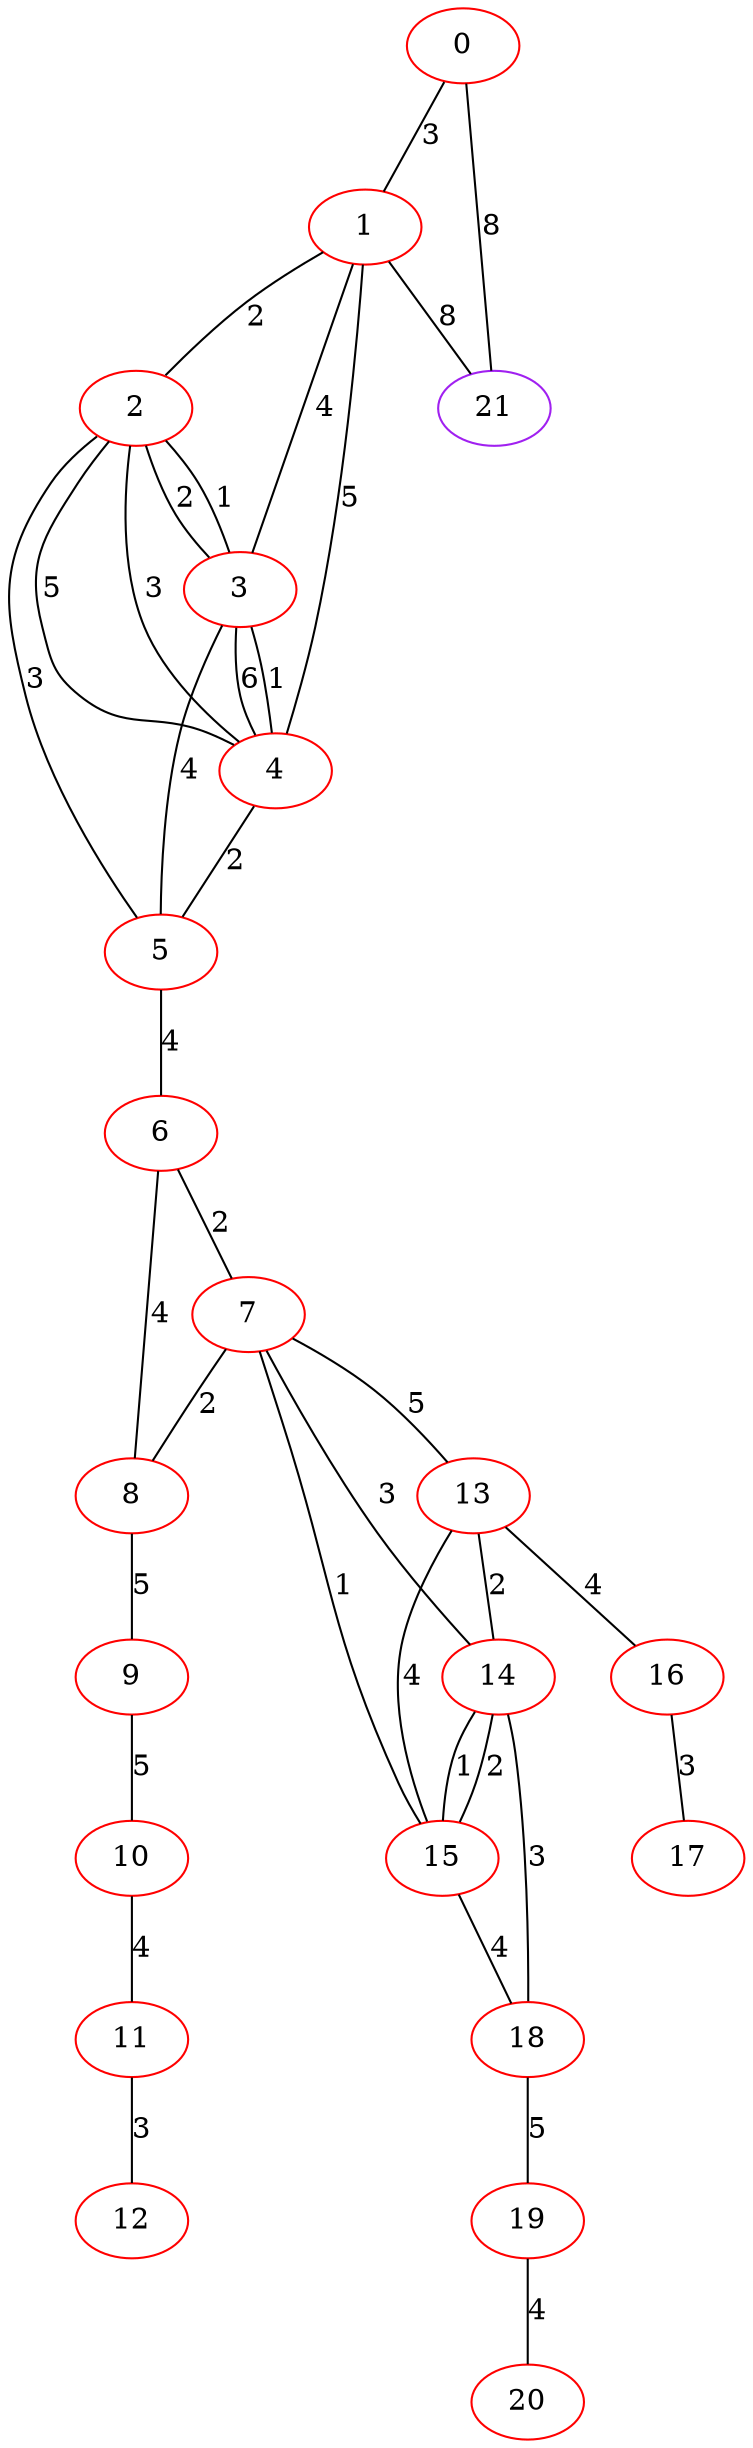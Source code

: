 graph "" {
0 [color=red, weight=1];
1 [color=red, weight=1];
2 [color=red, weight=1];
3 [color=red, weight=1];
4 [color=red, weight=1];
5 [color=red, weight=1];
6 [color=red, weight=1];
7 [color=red, weight=1];
8 [color=red, weight=1];
9 [color=red, weight=1];
10 [color=red, weight=1];
11 [color=red, weight=1];
12 [color=red, weight=1];
13 [color=red, weight=1];
14 [color=red, weight=1];
15 [color=red, weight=1];
16 [color=red, weight=1];
17 [color=red, weight=1];
18 [color=red, weight=1];
19 [color=red, weight=1];
20 [color=red, weight=1];
21 [color=purple, weight=4];
0 -- 1  [key=0, label=3];
0 -- 21  [key=0, label=8];
1 -- 2  [key=0, label=2];
1 -- 3  [key=0, label=4];
1 -- 4  [key=0, label=5];
1 -- 21  [key=0, label=8];
2 -- 3  [key=0, label=1];
2 -- 3  [key=1, label=2];
2 -- 4  [key=0, label=5];
2 -- 4  [key=1, label=3];
2 -- 5  [key=0, label=3];
3 -- 4  [key=0, label=6];
3 -- 4  [key=1, label=1];
3 -- 5  [key=0, label=4];
4 -- 5  [key=0, label=2];
5 -- 6  [key=0, label=4];
6 -- 8  [key=0, label=4];
6 -- 7  [key=0, label=2];
7 -- 8  [key=0, label=2];
7 -- 13  [key=0, label=5];
7 -- 14  [key=0, label=3];
7 -- 15  [key=0, label=1];
8 -- 9  [key=0, label=5];
9 -- 10  [key=0, label=5];
10 -- 11  [key=0, label=4];
11 -- 12  [key=0, label=3];
13 -- 16  [key=0, label=4];
13 -- 15  [key=0, label=4];
13 -- 14  [key=0, label=2];
14 -- 18  [key=0, label=3];
14 -- 15  [key=0, label=1];
14 -- 15  [key=1, label=2];
15 -- 18  [key=0, label=4];
16 -- 17  [key=0, label=3];
18 -- 19  [key=0, label=5];
19 -- 20  [key=0, label=4];
}
